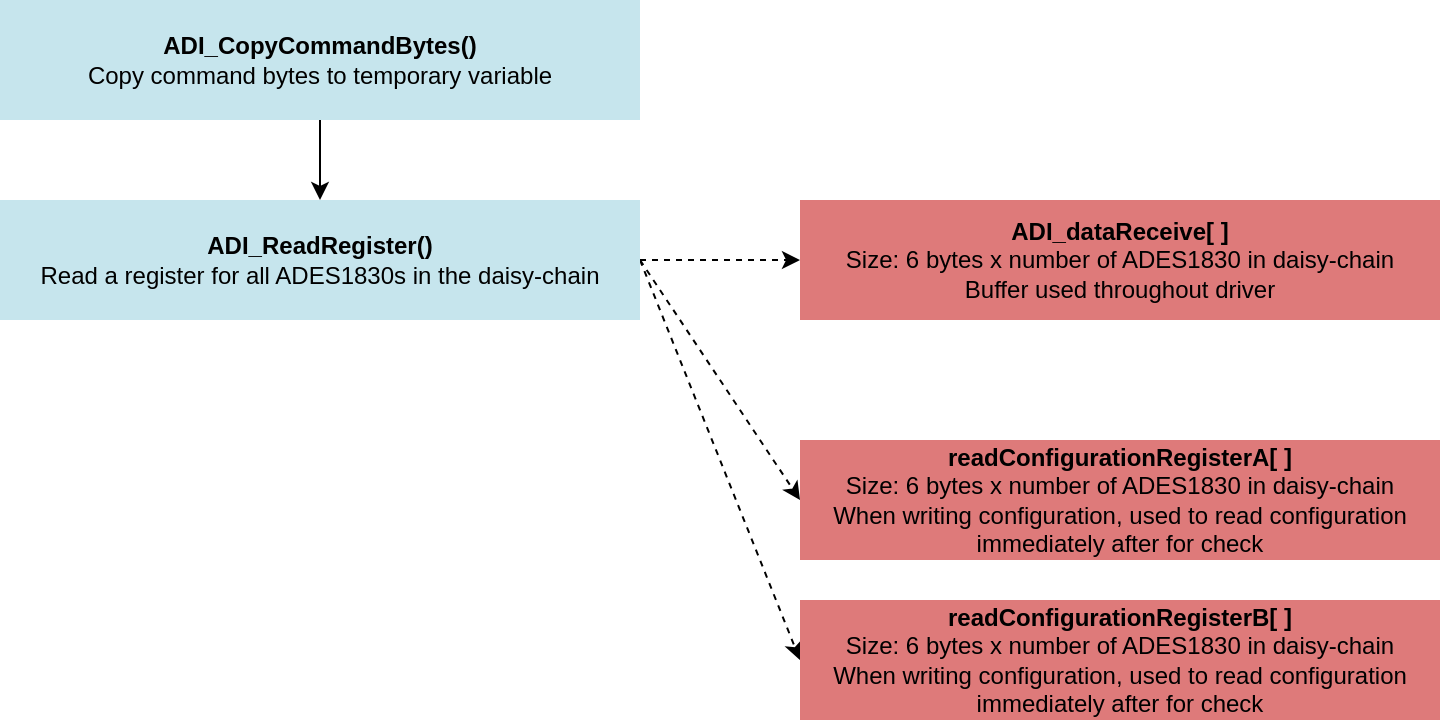 <mxfile version="25.0.2">
  <diagram name="Seite-1" id="hPg8SPZopmh8AGZJrN-p">
    <mxGraphModel dx="1098" dy="940" grid="1" gridSize="10" guides="1" tooltips="1" connect="1" arrows="1" fold="1" page="1" pageScale="1" pageWidth="827" pageHeight="1169" math="0" shadow="0">
      <root>
        <mxCell id="0" />
        <mxCell id="1" parent="0" />
        <mxCell id="DEjZVQlh6ZJTVWUGv1k4-121" style="rounded=0;orthogonalLoop=1;jettySize=auto;html=1;entryX=0;entryY=0.5;entryDx=0;entryDy=0;exitX=1;exitY=0.5;exitDx=0;exitDy=0;dashed=1;" parent="1" source="DEjZVQlh6ZJTVWUGv1k4-129" target="DEjZVQlh6ZJTVWUGv1k4-123" edge="1">
          <mxGeometry relative="1" as="geometry" />
        </mxCell>
        <mxCell id="DEjZVQlh6ZJTVWUGv1k4-122" style="rounded=0;orthogonalLoop=1;jettySize=auto;html=1;entryX=0;entryY=0.5;entryDx=0;entryDy=0;exitX=1;exitY=0.5;exitDx=0;exitDy=0;dashed=1;" parent="1" source="DEjZVQlh6ZJTVWUGv1k4-129" target="DEjZVQlh6ZJTVWUGv1k4-124" edge="1">
          <mxGeometry relative="1" as="geometry" />
        </mxCell>
        <mxCell id="DEjZVQlh6ZJTVWUGv1k4-123" value="&lt;b&gt;readConfigurationRegisterA[ ]&lt;/b&gt;&lt;br&gt;Size: 6 bytes x number of ADES1830&amp;nbsp;in daisy-chain&lt;br&gt;When writing configuration, used to read configuration immediately after for check" style="rounded=0;whiteSpace=wrap;html=1;fillColor=#de7a7a;strokeColor=none;" parent="1" vertex="1">
          <mxGeometry x="440" y="260" width="320" height="60" as="geometry" />
        </mxCell>
        <mxCell id="DEjZVQlh6ZJTVWUGv1k4-124" value="&lt;b&gt;readConfigurationRegisterB[ ]&lt;/b&gt;&lt;br&gt;Size: 6 bytes x number of ADES1830&amp;nbsp;in daisy-chain&lt;br&gt;When writing configuration, used to read configuration immediately after for check" style="rounded=0;whiteSpace=wrap;html=1;fillColor=#de7a7a;strokeColor=none;" parent="1" vertex="1">
          <mxGeometry x="440" y="340" width="320" height="60" as="geometry" />
        </mxCell>
        <mxCell id="DEjZVQlh6ZJTVWUGv1k4-125" value="&lt;b&gt;ADI_dataReceive[ ]&lt;/b&gt;&lt;br&gt;Size: 6 bytes x number of ADES1830&amp;nbsp;in daisy-chain&lt;br&gt;Buffer used throughout driver" style="rounded=0;whiteSpace=wrap;html=1;fillColor=#de7a7a;strokeColor=none;" parent="1" vertex="1">
          <mxGeometry x="440" y="140" width="320" height="60" as="geometry" />
        </mxCell>
        <mxCell id="DEjZVQlh6ZJTVWUGv1k4-126" style="edgeStyle=orthogonalEdgeStyle;rounded=0;orthogonalLoop=1;jettySize=auto;html=1;" parent="1" source="DEjZVQlh6ZJTVWUGv1k4-127" target="DEjZVQlh6ZJTVWUGv1k4-129" edge="1">
          <mxGeometry relative="1" as="geometry" />
        </mxCell>
        <mxCell id="DEjZVQlh6ZJTVWUGv1k4-127" value="&lt;b&gt;ADI_CopyCommandBytes()&lt;br&gt;&lt;/b&gt;Copy command bytes to temporary variable" style="rounded=0;whiteSpace=wrap;html=1;fillColor=#c6e5ed;strokeColor=none;" parent="1" vertex="1">
          <mxGeometry x="40" y="40" width="320" height="60" as="geometry" />
        </mxCell>
        <mxCell id="DEjZVQlh6ZJTVWUGv1k4-128" style="rounded=0;orthogonalLoop=1;jettySize=auto;html=1;entryX=0;entryY=0.5;entryDx=0;entryDy=0;dashed=1;" parent="1" source="DEjZVQlh6ZJTVWUGv1k4-129" target="DEjZVQlh6ZJTVWUGv1k4-125" edge="1">
          <mxGeometry relative="1" as="geometry" />
        </mxCell>
        <mxCell id="DEjZVQlh6ZJTVWUGv1k4-129" value="&lt;b&gt;ADI_ReadRegister()&lt;/b&gt;&lt;br&gt;Read a register for all ADES1830s in the daisy-chain" style="rounded=0;whiteSpace=wrap;html=1;fillColor=#c6e5ed;strokeColor=none;" parent="1" vertex="1">
          <mxGeometry x="40" y="140" width="320" height="60" as="geometry" />
        </mxCell>
      </root>
    </mxGraphModel>
  </diagram>
</mxfile>
